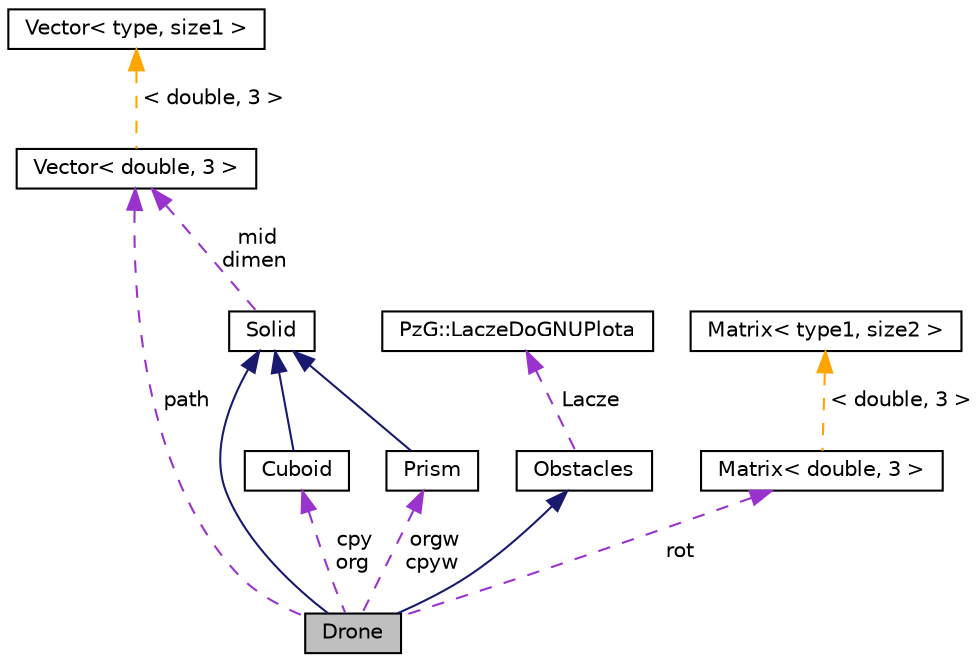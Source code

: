 digraph "Drone"
{
 // LATEX_PDF_SIZE
  edge [fontname="Helvetica",fontsize="10",labelfontname="Helvetica",labelfontsize="10"];
  node [fontname="Helvetica",fontsize="10",shape=record];
  Node1 [label="Drone",height=0.2,width=0.4,color="black", fillcolor="grey75", style="filled", fontcolor="black",tooltip=" "];
  Node2 -> Node1 [dir="back",color="midnightblue",fontsize="10",style="solid",fontname="Helvetica"];
  Node2 [label="Solid",height=0.2,width=0.4,color="black", fillcolor="white", style="filled",URL="$class_solid.html",tooltip=" "];
  Node3 -> Node2 [dir="back",color="darkorchid3",fontsize="10",style="dashed",label=" mid\ndimen" ,fontname="Helvetica"];
  Node3 [label="Vector\< double, 3 \>",height=0.2,width=0.4,color="black", fillcolor="white", style="filled",URL="$class_vector.html",tooltip=" "];
  Node4 -> Node3 [dir="back",color="orange",fontsize="10",style="dashed",label=" \< double, 3 \>" ,fontname="Helvetica"];
  Node4 [label="Vector\< type, size1 \>",height=0.2,width=0.4,color="black", fillcolor="white", style="filled",URL="$class_vector.html",tooltip=" "];
  Node5 -> Node1 [dir="back",color="midnightblue",fontsize="10",style="solid",fontname="Helvetica"];
  Node5 [label="Obstacles",height=0.2,width=0.4,color="black", fillcolor="white", style="filled",URL="$class_obstacles.html",tooltip=" "];
  Node6 -> Node5 [dir="back",color="darkorchid3",fontsize="10",style="dashed",label=" Lacze" ,fontname="Helvetica"];
  Node6 [label="PzG::LaczeDoGNUPlota",height=0.2,width=0.4,color="black", fillcolor="white", style="filled",URL="$class_pz_g_1_1_lacze_do_g_n_u_plota.html",tooltip="Klasa realizuje interfejs do programu GNUPlot."];
  Node3 -> Node1 [dir="back",color="darkorchid3",fontsize="10",style="dashed",label=" path" ,fontname="Helvetica"];
  Node7 -> Node1 [dir="back",color="darkorchid3",fontsize="10",style="dashed",label=" cpy\norg" ,fontname="Helvetica"];
  Node7 [label="Cuboid",height=0.2,width=0.4,color="black", fillcolor="white", style="filled",URL="$class_cuboid.html",tooltip=" "];
  Node2 -> Node7 [dir="back",color="midnightblue",fontsize="10",style="solid",fontname="Helvetica"];
  Node8 -> Node1 [dir="back",color="darkorchid3",fontsize="10",style="dashed",label=" rot" ,fontname="Helvetica"];
  Node8 [label="Matrix\< double, 3 \>",height=0.2,width=0.4,color="black", fillcolor="white", style="filled",URL="$class_matrix.html",tooltip=" "];
  Node9 -> Node8 [dir="back",color="orange",fontsize="10",style="dashed",label=" \< double, 3 \>" ,fontname="Helvetica"];
  Node9 [label="Matrix\< type1, size2 \>",height=0.2,width=0.4,color="black", fillcolor="white", style="filled",URL="$class_matrix.html",tooltip=" "];
  Node10 -> Node1 [dir="back",color="darkorchid3",fontsize="10",style="dashed",label=" orgw\ncpyw" ,fontname="Helvetica"];
  Node10 [label="Prism",height=0.2,width=0.4,color="black", fillcolor="white", style="filled",URL="$class_prism.html",tooltip=" "];
  Node2 -> Node10 [dir="back",color="midnightblue",fontsize="10",style="solid",fontname="Helvetica"];
}
